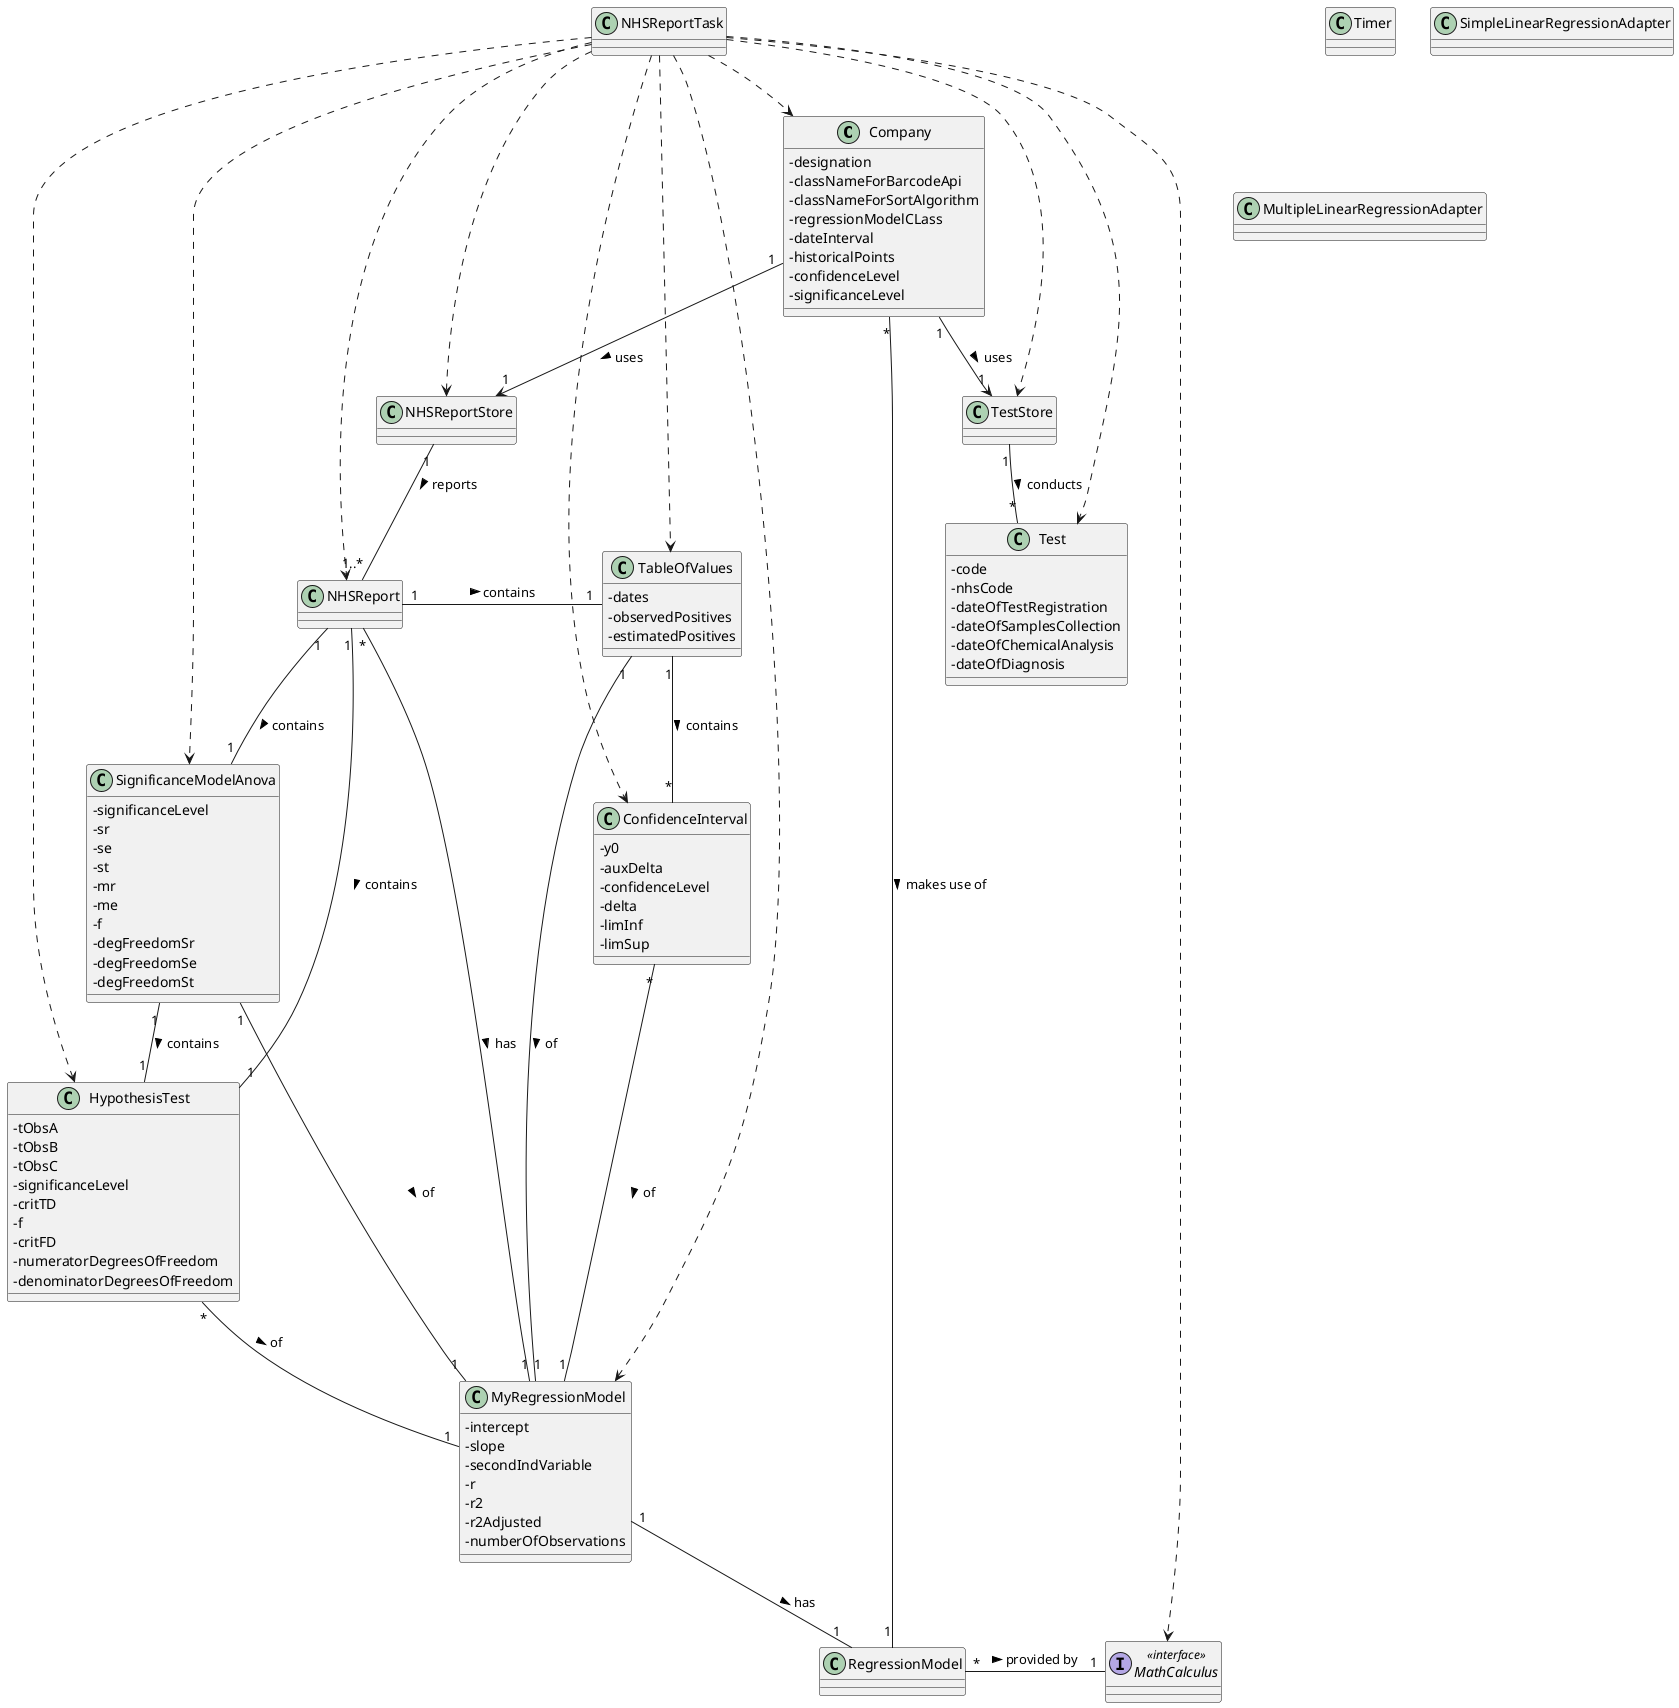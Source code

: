 @startuml

skinparam classAttributeIconSize 0

class Company {
-designation
-classNameForBarcodeApi
-classNameForSortAlgorithm
-regressionModelCLass
-dateInterval
-historicalPoints
-confidenceLevel
-significanceLevel
}

class NHSReport {}

class RegressionModel {}

class HypothesisTest {
-tObsA
-tObsB
-tObsC
-significanceLevel
-critTD
-f
-critFD
-numeratorDegreesOfFreedom
-denominatorDegreesOfFreedom
}

class SignificanceModelAnova {
-significanceLevel
-sr
-se
-st
-mr
-me
-f
-degFreedomSr
-degFreedomSe
-degFreedomSt
}

class TableOfValues {
-dates
-observedPositives
-estimatedPositives
}

class ConfidenceInterval {
-y0
-auxDelta
-confidenceLevel
-delta
-limInf
-limSup
}

class Timer {}

class NHSReportStore {}

class TestStore {}

class SimpleLinearRegressionAdapter {}

class MultipleLinearRegressionAdapter {}

class RegressionModel {}

class NHSReportTask {}

class MyRegressionModel {
-intercept
-slope
-secondIndVariable
-r
-r2
-r2Adjusted
-numberOfObservations
}

interface MathCalculus <<interface>> {}

class Test{
- code
- nhsCode
- dateOfTestRegistration
- dateOfSamplesCollection
- dateOfChemicalAnalysis
- dateOfDiagnosis
}


/'Timer "1" -- "*" NHSReport : schedules >'/
/'Company "1" -- "1..*" NHSReport : reports >'/
/'Company "1" -- "1" Timer : knows >'/
NHSReport "*" -- "1" MyRegressionModel : has >
NHSReport "1" -- "1" HypothesisTest : contains >
NHSReport "1" -- "1" SignificanceModelAnova : contains >
Company "*" -- "1" RegressionModel : makes use of >
HypothesisTest "*" -- "1" MyRegressionModel : of >
SignificanceModelAnova "1" -- "1" MyRegressionModel : of >
SignificanceModelAnova "1" -- "1" HypothesisTest : contains >
NHSReport "1" - "1" TableOfValues : contains >
TableOfValues "1" -- "1" MyRegressionModel : of >
TableOfValues "1" -- "*" ConfidenceInterval : contains >
ConfidenceInterval "*" -- "1" MyRegressionModel : of >
RegressionModel "*" - "1" MathCalculus : provided by >
MyRegressionModel "1" -- "1" RegressionModel : has >




NHSReportTask ..> Company
NHSReportTask ..> TestStore
NHSReportTask ..> NHSReportStore
NHSReportTask ..> NHSReport
NHSReportTask ..> Test
NHSReportTask ..> TableOfValues
NHSReportTask ..> SignificanceModelAnova
NHSReportTask ..> ConfidenceInterval
NHSReportTask ..> HypothesisTest
NHSReportTask ..> MyRegressionModel
NHSReportTask ..> MathCalculus



Company "1" --> "1" TestStore : uses >
Company "1" --> "1" NHSReportStore : uses >
TestStore "1" -- "*" Test : conducts >
NHSReportStore "1" -- "1..*" NHSReport : reports >


@enduml